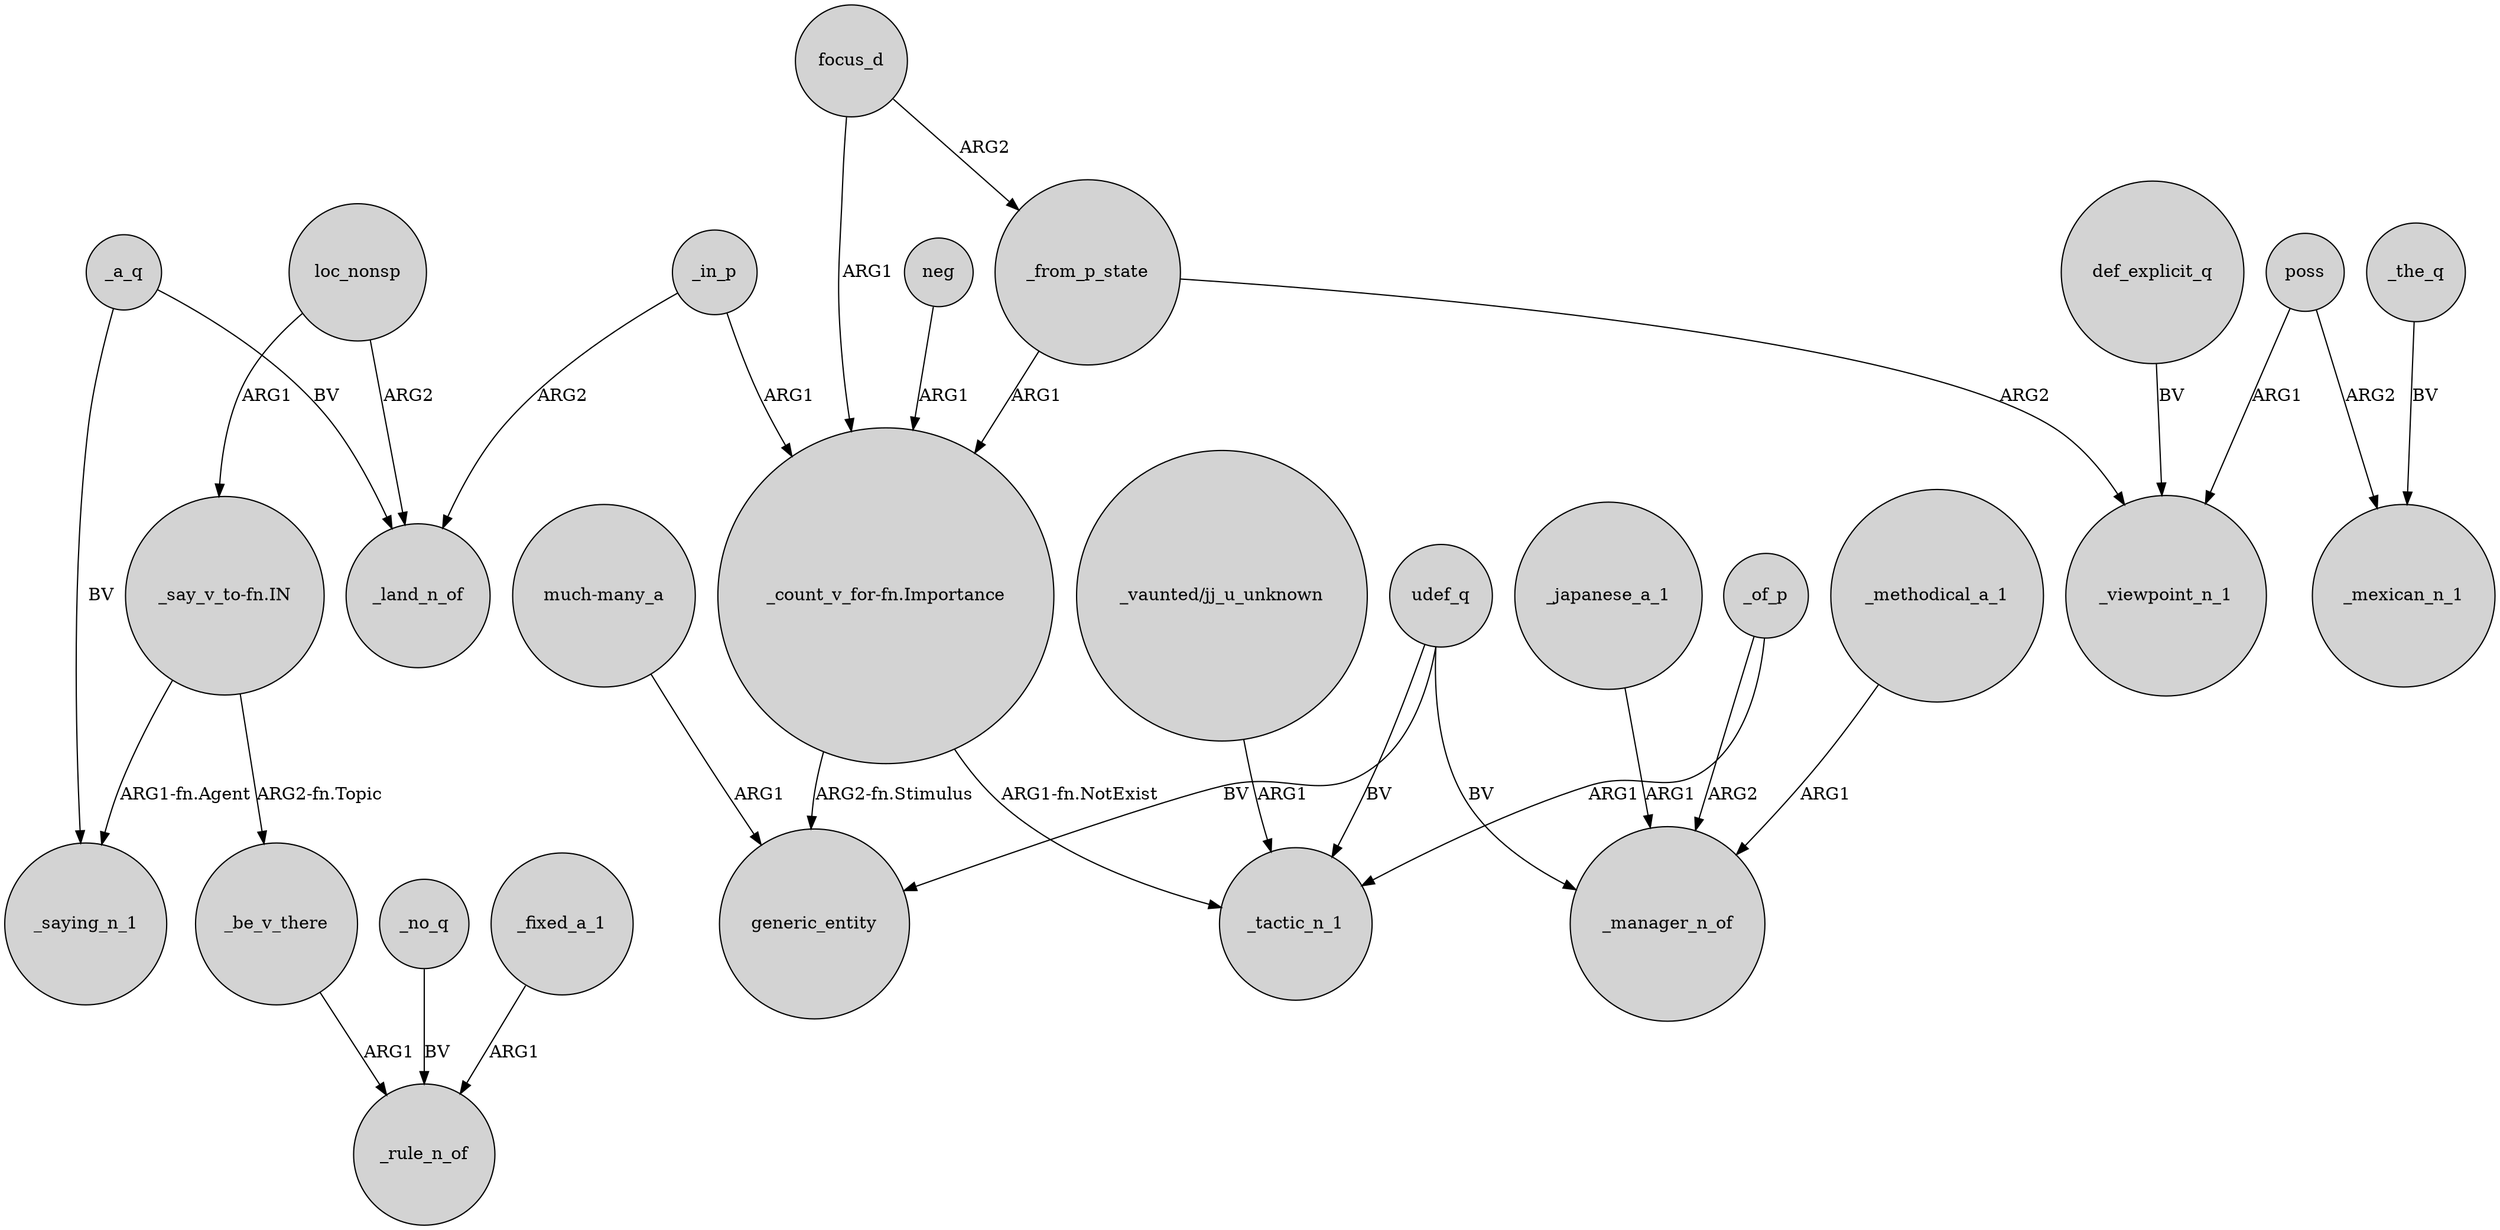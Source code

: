 digraph {
	node [shape=circle style=filled]
	_a_q -> _land_n_of [label=BV]
	neg -> "_count_v_for-fn.Importance" [label=ARG1]
	udef_q -> generic_entity [label=BV]
	focus_d -> "_count_v_for-fn.Importance" [label=ARG1]
	def_explicit_q -> _viewpoint_n_1 [label=BV]
	"much-many_a" -> generic_entity [label=ARG1]
	loc_nonsp -> _land_n_of [label=ARG2]
	"_count_v_for-fn.Importance" -> generic_entity [label="ARG2-fn.Stimulus"]
	poss -> _mexican_n_1 [label=ARG2]
	_in_p -> "_count_v_for-fn.Importance" [label=ARG1]
	udef_q -> _tactic_n_1 [label=BV]
	_the_q -> _mexican_n_1 [label=BV]
	_in_p -> _land_n_of [label=ARG2]
	_a_q -> _saying_n_1 [label=BV]
	_from_p_state -> _viewpoint_n_1 [label=ARG2]
	_be_v_there -> _rule_n_of [label=ARG1]
	"_vaunted/jj_u_unknown" -> _tactic_n_1 [label=ARG1]
	_no_q -> _rule_n_of [label=BV]
	"_say_v_to-fn.IN" -> _be_v_there [label="ARG2-fn.Topic"]
	loc_nonsp -> "_say_v_to-fn.IN" [label=ARG1]
	_methodical_a_1 -> _manager_n_of [label=ARG1]
	udef_q -> _manager_n_of [label=BV]
	_japanese_a_1 -> _manager_n_of [label=ARG1]
	_from_p_state -> "_count_v_for-fn.Importance" [label=ARG1]
	"_say_v_to-fn.IN" -> _saying_n_1 [label="ARG1-fn.Agent"]
	poss -> _viewpoint_n_1 [label=ARG1]
	"_count_v_for-fn.Importance" -> _tactic_n_1 [label="ARG1-fn.NotExist"]
	_fixed_a_1 -> _rule_n_of [label=ARG1]
	_of_p -> _tactic_n_1 [label=ARG1]
	focus_d -> _from_p_state [label=ARG2]
	_of_p -> _manager_n_of [label=ARG2]
}
